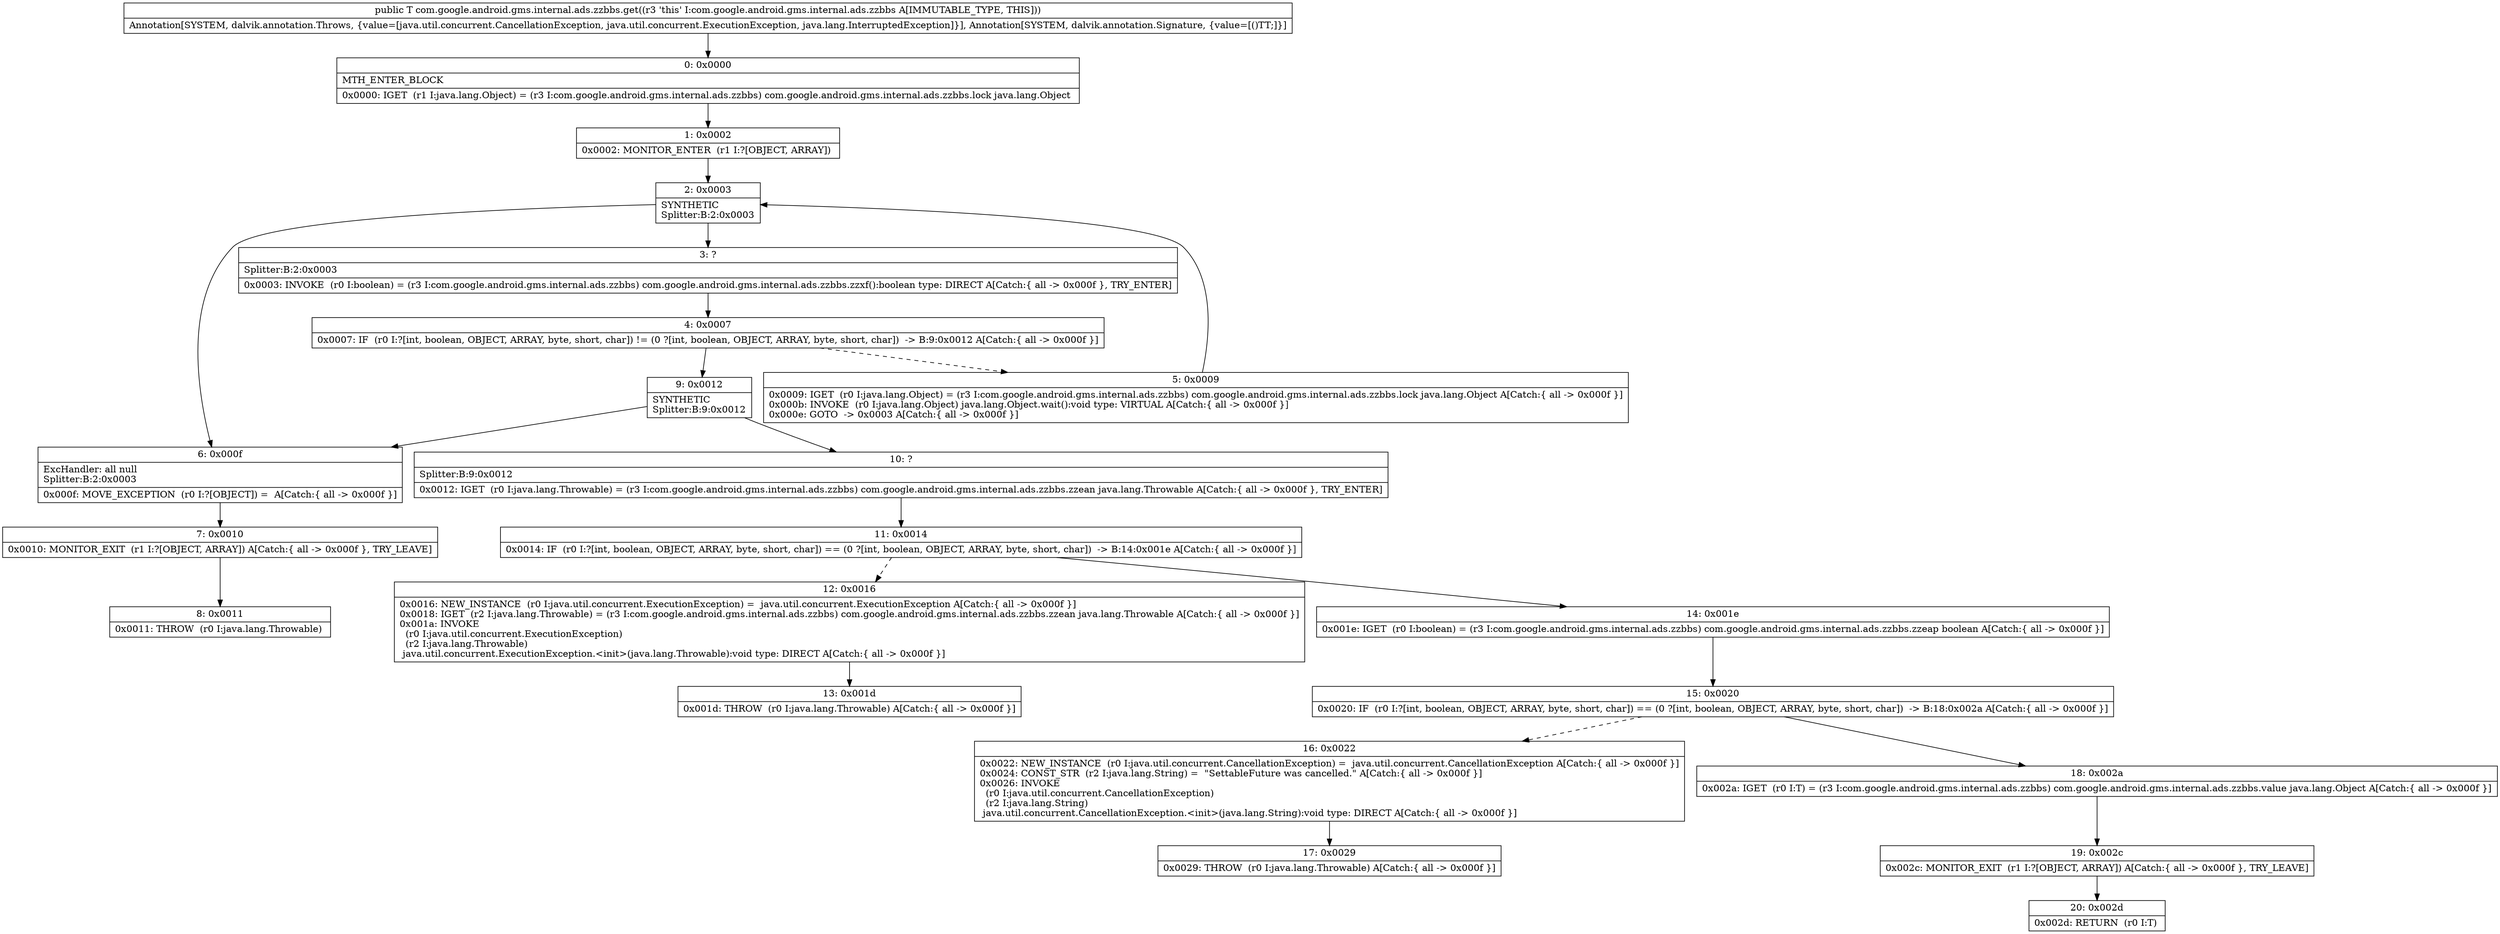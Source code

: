 digraph "CFG forcom.google.android.gms.internal.ads.zzbbs.get()Ljava\/lang\/Object;" {
Node_0 [shape=record,label="{0\:\ 0x0000|MTH_ENTER_BLOCK\l|0x0000: IGET  (r1 I:java.lang.Object) = (r3 I:com.google.android.gms.internal.ads.zzbbs) com.google.android.gms.internal.ads.zzbbs.lock java.lang.Object \l}"];
Node_1 [shape=record,label="{1\:\ 0x0002|0x0002: MONITOR_ENTER  (r1 I:?[OBJECT, ARRAY]) \l}"];
Node_2 [shape=record,label="{2\:\ 0x0003|SYNTHETIC\lSplitter:B:2:0x0003\l}"];
Node_3 [shape=record,label="{3\:\ ?|Splitter:B:2:0x0003\l|0x0003: INVOKE  (r0 I:boolean) = (r3 I:com.google.android.gms.internal.ads.zzbbs) com.google.android.gms.internal.ads.zzbbs.zzxf():boolean type: DIRECT A[Catch:\{ all \-\> 0x000f \}, TRY_ENTER]\l}"];
Node_4 [shape=record,label="{4\:\ 0x0007|0x0007: IF  (r0 I:?[int, boolean, OBJECT, ARRAY, byte, short, char]) != (0 ?[int, boolean, OBJECT, ARRAY, byte, short, char])  \-\> B:9:0x0012 A[Catch:\{ all \-\> 0x000f \}]\l}"];
Node_5 [shape=record,label="{5\:\ 0x0009|0x0009: IGET  (r0 I:java.lang.Object) = (r3 I:com.google.android.gms.internal.ads.zzbbs) com.google.android.gms.internal.ads.zzbbs.lock java.lang.Object A[Catch:\{ all \-\> 0x000f \}]\l0x000b: INVOKE  (r0 I:java.lang.Object) java.lang.Object.wait():void type: VIRTUAL A[Catch:\{ all \-\> 0x000f \}]\l0x000e: GOTO  \-\> 0x0003 A[Catch:\{ all \-\> 0x000f \}]\l}"];
Node_6 [shape=record,label="{6\:\ 0x000f|ExcHandler: all null\lSplitter:B:2:0x0003\l|0x000f: MOVE_EXCEPTION  (r0 I:?[OBJECT]) =  A[Catch:\{ all \-\> 0x000f \}]\l}"];
Node_7 [shape=record,label="{7\:\ 0x0010|0x0010: MONITOR_EXIT  (r1 I:?[OBJECT, ARRAY]) A[Catch:\{ all \-\> 0x000f \}, TRY_LEAVE]\l}"];
Node_8 [shape=record,label="{8\:\ 0x0011|0x0011: THROW  (r0 I:java.lang.Throwable) \l}"];
Node_9 [shape=record,label="{9\:\ 0x0012|SYNTHETIC\lSplitter:B:9:0x0012\l}"];
Node_10 [shape=record,label="{10\:\ ?|Splitter:B:9:0x0012\l|0x0012: IGET  (r0 I:java.lang.Throwable) = (r3 I:com.google.android.gms.internal.ads.zzbbs) com.google.android.gms.internal.ads.zzbbs.zzean java.lang.Throwable A[Catch:\{ all \-\> 0x000f \}, TRY_ENTER]\l}"];
Node_11 [shape=record,label="{11\:\ 0x0014|0x0014: IF  (r0 I:?[int, boolean, OBJECT, ARRAY, byte, short, char]) == (0 ?[int, boolean, OBJECT, ARRAY, byte, short, char])  \-\> B:14:0x001e A[Catch:\{ all \-\> 0x000f \}]\l}"];
Node_12 [shape=record,label="{12\:\ 0x0016|0x0016: NEW_INSTANCE  (r0 I:java.util.concurrent.ExecutionException) =  java.util.concurrent.ExecutionException A[Catch:\{ all \-\> 0x000f \}]\l0x0018: IGET  (r2 I:java.lang.Throwable) = (r3 I:com.google.android.gms.internal.ads.zzbbs) com.google.android.gms.internal.ads.zzbbs.zzean java.lang.Throwable A[Catch:\{ all \-\> 0x000f \}]\l0x001a: INVOKE  \l  (r0 I:java.util.concurrent.ExecutionException)\l  (r2 I:java.lang.Throwable)\l java.util.concurrent.ExecutionException.\<init\>(java.lang.Throwable):void type: DIRECT A[Catch:\{ all \-\> 0x000f \}]\l}"];
Node_13 [shape=record,label="{13\:\ 0x001d|0x001d: THROW  (r0 I:java.lang.Throwable) A[Catch:\{ all \-\> 0x000f \}]\l}"];
Node_14 [shape=record,label="{14\:\ 0x001e|0x001e: IGET  (r0 I:boolean) = (r3 I:com.google.android.gms.internal.ads.zzbbs) com.google.android.gms.internal.ads.zzbbs.zzeap boolean A[Catch:\{ all \-\> 0x000f \}]\l}"];
Node_15 [shape=record,label="{15\:\ 0x0020|0x0020: IF  (r0 I:?[int, boolean, OBJECT, ARRAY, byte, short, char]) == (0 ?[int, boolean, OBJECT, ARRAY, byte, short, char])  \-\> B:18:0x002a A[Catch:\{ all \-\> 0x000f \}]\l}"];
Node_16 [shape=record,label="{16\:\ 0x0022|0x0022: NEW_INSTANCE  (r0 I:java.util.concurrent.CancellationException) =  java.util.concurrent.CancellationException A[Catch:\{ all \-\> 0x000f \}]\l0x0024: CONST_STR  (r2 I:java.lang.String) =  \"SettableFuture was cancelled.\" A[Catch:\{ all \-\> 0x000f \}]\l0x0026: INVOKE  \l  (r0 I:java.util.concurrent.CancellationException)\l  (r2 I:java.lang.String)\l java.util.concurrent.CancellationException.\<init\>(java.lang.String):void type: DIRECT A[Catch:\{ all \-\> 0x000f \}]\l}"];
Node_17 [shape=record,label="{17\:\ 0x0029|0x0029: THROW  (r0 I:java.lang.Throwable) A[Catch:\{ all \-\> 0x000f \}]\l}"];
Node_18 [shape=record,label="{18\:\ 0x002a|0x002a: IGET  (r0 I:T) = (r3 I:com.google.android.gms.internal.ads.zzbbs) com.google.android.gms.internal.ads.zzbbs.value java.lang.Object A[Catch:\{ all \-\> 0x000f \}]\l}"];
Node_19 [shape=record,label="{19\:\ 0x002c|0x002c: MONITOR_EXIT  (r1 I:?[OBJECT, ARRAY]) A[Catch:\{ all \-\> 0x000f \}, TRY_LEAVE]\l}"];
Node_20 [shape=record,label="{20\:\ 0x002d|0x002d: RETURN  (r0 I:T) \l}"];
MethodNode[shape=record,label="{public T com.google.android.gms.internal.ads.zzbbs.get((r3 'this' I:com.google.android.gms.internal.ads.zzbbs A[IMMUTABLE_TYPE, THIS]))  | Annotation[SYSTEM, dalvik.annotation.Throws, \{value=[java.util.concurrent.CancellationException, java.util.concurrent.ExecutionException, java.lang.InterruptedException]\}], Annotation[SYSTEM, dalvik.annotation.Signature, \{value=[()TT;]\}]\l}"];
MethodNode -> Node_0;
Node_0 -> Node_1;
Node_1 -> Node_2;
Node_2 -> Node_3;
Node_2 -> Node_6;
Node_3 -> Node_4;
Node_4 -> Node_5[style=dashed];
Node_4 -> Node_9;
Node_5 -> Node_2;
Node_6 -> Node_7;
Node_7 -> Node_8;
Node_9 -> Node_10;
Node_9 -> Node_6;
Node_10 -> Node_11;
Node_11 -> Node_12[style=dashed];
Node_11 -> Node_14;
Node_12 -> Node_13;
Node_14 -> Node_15;
Node_15 -> Node_16[style=dashed];
Node_15 -> Node_18;
Node_16 -> Node_17;
Node_18 -> Node_19;
Node_19 -> Node_20;
}

